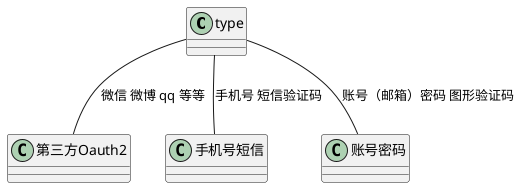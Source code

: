 @startuml
type -- 第三方Oauth2: 微信 微博 qq 等等
type -- 手机号短信 : 手机号 短信验证码
type -- 账号密码 : 账号（邮箱）密码 图形验证码
@enduml